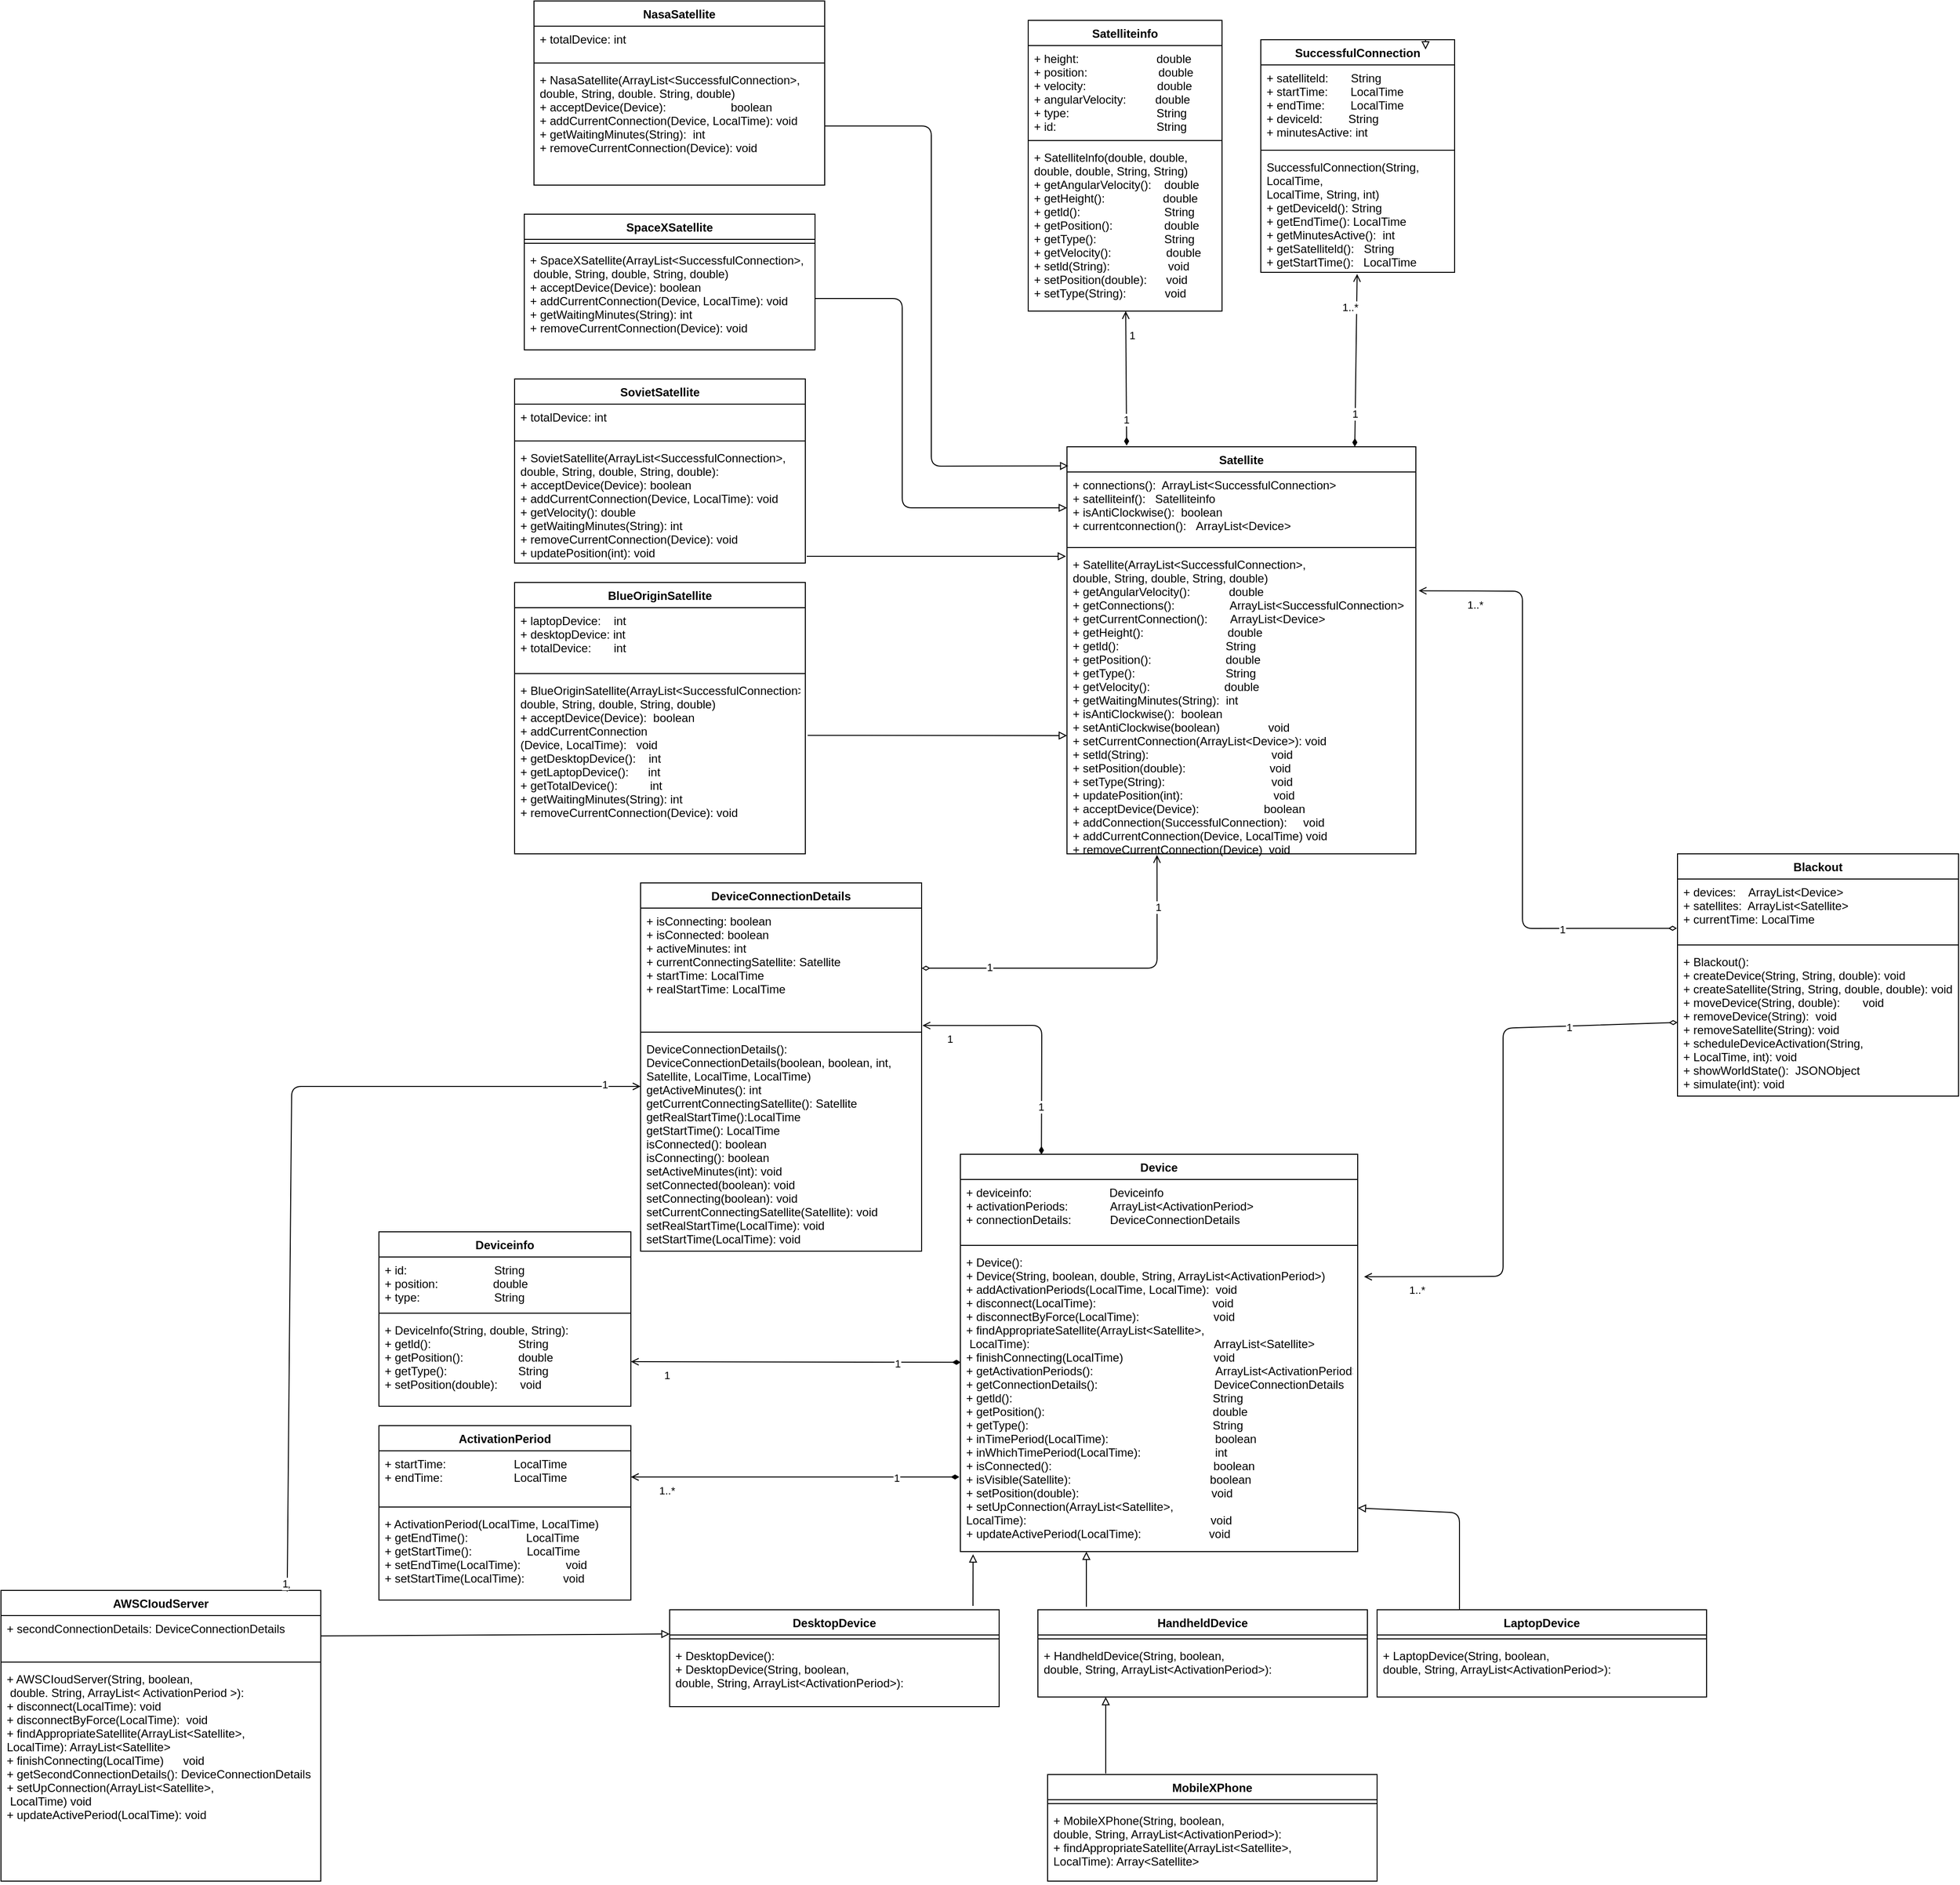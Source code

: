 <mxfile version="14.8.0" type="device"><diagram id="C5RBs43oDa-KdzZeNtuy" name="Page-1"><mxGraphModel dx="6287" dy="5500" grid="1" gridSize="10" guides="1" tooltips="1" connect="1" arrows="1" fold="1" page="1" pageScale="1" pageWidth="2400" pageHeight="2400" math="0" shadow="0"><root><mxCell id="WIyWlLk6GJQsqaUBKTNV-0"/><mxCell id="WIyWlLk6GJQsqaUBKTNV-1" parent="WIyWlLk6GJQsqaUBKTNV-0"/><mxCell id="W9dSYvWLamSbHaPKYumN-0" value="DeviceConnectionDetails" style="swimlane;fontStyle=1;align=center;verticalAlign=top;childLayout=stackLayout;horizontal=1;startSize=26;horizontalStack=0;resizeParent=1;resizeParentMax=0;resizeLast=0;collapsible=1;marginBottom=0;" parent="WIyWlLk6GJQsqaUBKTNV-1" vertex="1"><mxGeometry x="880" y="-1220" width="290" height="380" as="geometry"/></mxCell><mxCell id="W9dSYvWLamSbHaPKYumN-1" value="+ isConnecting: boolean&#10;+ isConnected: boolean&#10;+ activeMinutes: int&#10;+ currentConnectingSatellite: Satellite&#10;+ startTime: LocalTime&#10;+ realStartTime: LocalTime&#10;&#10;" style="text;strokeColor=none;fillColor=none;align=left;verticalAlign=top;spacingLeft=4;spacingRight=4;overflow=hidden;rotatable=0;points=[[0,0.5],[1,0.5]];portConstraint=eastwest;" parent="W9dSYvWLamSbHaPKYumN-0" vertex="1"><mxGeometry y="26" width="290" height="124" as="geometry"/></mxCell><mxCell id="W9dSYvWLamSbHaPKYumN-2" value="" style="line;strokeWidth=1;fillColor=none;align=left;verticalAlign=middle;spacingTop=-1;spacingLeft=3;spacingRight=3;rotatable=0;labelPosition=right;points=[];portConstraint=eastwest;" parent="W9dSYvWLamSbHaPKYumN-0" vertex="1"><mxGeometry y="150" width="290" height="8" as="geometry"/></mxCell><mxCell id="W9dSYvWLamSbHaPKYumN-3" value="DeviceConnectionDetails():&#10;DeviceConnectionDetails(boolean, boolean, int,&#10;Satellite, LocalTime, LocalTime)&#10;getActiveMinutes(): int&#10;getCurrentConnectingSatellite(): Satellite&#10;getRealStartTime():LocalTime&#10;getStartTime(): LocalTime&#10;isConnected(): boolean&#10;isConnecting(): boolean&#10;setActiveMinutes(int): void&#10;setConnected(boolean): void&#10;setConnecting(boolean): void&#10;setCurrentConnectingSatellite(Satellite): void&#10;setRealStartTime(LocalTime): void&#10;setStartTime(LocalTime): void" style="text;strokeColor=none;fillColor=none;align=left;verticalAlign=top;spacingLeft=4;spacingRight=4;overflow=hidden;rotatable=0;points=[[0,0.5],[1,0.5]];portConstraint=eastwest;" parent="W9dSYvWLamSbHaPKYumN-0" vertex="1"><mxGeometry y="158" width="290" height="222" as="geometry"/></mxCell><mxCell id="DxSyTsHqUJ0fSWwrvKik-9" value="ActivationPeriod" style="swimlane;fontStyle=1;align=center;verticalAlign=top;childLayout=stackLayout;horizontal=1;startSize=26;horizontalStack=0;resizeParent=1;resizeParentMax=0;resizeLast=0;collapsible=1;marginBottom=0;" vertex="1" parent="WIyWlLk6GJQsqaUBKTNV-1"><mxGeometry x="610" y="-660" width="260" height="180" as="geometry"/></mxCell><mxCell id="DxSyTsHqUJ0fSWwrvKik-10" value="+ startTime:                     LocalTime&#10;+ endTime:                      LocalTime" style="text;strokeColor=none;fillColor=none;align=left;verticalAlign=top;spacingLeft=4;spacingRight=4;overflow=hidden;rotatable=0;points=[[0,0.5],[1,0.5]];portConstraint=eastwest;" vertex="1" parent="DxSyTsHqUJ0fSWwrvKik-9"><mxGeometry y="26" width="260" height="54" as="geometry"/></mxCell><mxCell id="DxSyTsHqUJ0fSWwrvKik-11" value="" style="line;strokeWidth=1;fillColor=none;align=left;verticalAlign=middle;spacingTop=-1;spacingLeft=3;spacingRight=3;rotatable=0;labelPosition=right;points=[];portConstraint=eastwest;" vertex="1" parent="DxSyTsHqUJ0fSWwrvKik-9"><mxGeometry y="80" width="260" height="8" as="geometry"/></mxCell><mxCell id="DxSyTsHqUJ0fSWwrvKik-12" value="+ ActivationPeriod(LocalTime, LocalTime)  &#10;+ getEndTime():                  LocalTime&#10;+ getStartTime():                 LocalTime&#10;+ setEndTime(LocalTime):              void&#10;+ setStartTime(LocalTime):            void&#10;" style="text;strokeColor=none;fillColor=none;align=left;verticalAlign=top;spacingLeft=4;spacingRight=4;overflow=hidden;rotatable=0;points=[[0,0.5],[1,0.5]];portConstraint=eastwest;" vertex="1" parent="DxSyTsHqUJ0fSWwrvKik-9"><mxGeometry y="88" width="260" height="92" as="geometry"/></mxCell><mxCell id="DxSyTsHqUJ0fSWwrvKik-14" value="Deviceinfo" style="swimlane;fontStyle=1;align=center;verticalAlign=top;childLayout=stackLayout;horizontal=1;startSize=26;horizontalStack=0;resizeParent=1;resizeParentMax=0;resizeLast=0;collapsible=1;marginBottom=0;" vertex="1" parent="WIyWlLk6GJQsqaUBKTNV-1"><mxGeometry x="610" y="-860" width="260" height="180" as="geometry"/></mxCell><mxCell id="DxSyTsHqUJ0fSWwrvKik-15" value="+ id:                           String&#10;+ position:                 double&#10;+ type:                       String" style="text;strokeColor=none;fillColor=none;align=left;verticalAlign=top;spacingLeft=4;spacingRight=4;overflow=hidden;rotatable=0;points=[[0,0.5],[1,0.5]];portConstraint=eastwest;" vertex="1" parent="DxSyTsHqUJ0fSWwrvKik-14"><mxGeometry y="26" width="260" height="54" as="geometry"/></mxCell><mxCell id="DxSyTsHqUJ0fSWwrvKik-16" value="" style="line;strokeWidth=1;fillColor=none;align=left;verticalAlign=middle;spacingTop=-1;spacingLeft=3;spacingRight=3;rotatable=0;labelPosition=right;points=[];portConstraint=eastwest;" vertex="1" parent="DxSyTsHqUJ0fSWwrvKik-14"><mxGeometry y="80" width="260" height="8" as="geometry"/></mxCell><mxCell id="DxSyTsHqUJ0fSWwrvKik-17" value="+ Devicelnfo(String, double, String): &#10;+ getld():                           String&#10;+ getPosition():                 double&#10;+ getType():                      String&#10;+ setPosition(double):       void&#10;" style="text;strokeColor=none;fillColor=none;align=left;verticalAlign=top;spacingLeft=4;spacingRight=4;overflow=hidden;rotatable=0;points=[[0,0.5],[1,0.5]];portConstraint=eastwest;" vertex="1" parent="DxSyTsHqUJ0fSWwrvKik-14"><mxGeometry y="88" width="260" height="92" as="geometry"/></mxCell><mxCell id="DxSyTsHqUJ0fSWwrvKik-18" value="Device" style="swimlane;fontStyle=1;align=center;verticalAlign=top;childLayout=stackLayout;horizontal=1;startSize=26;horizontalStack=0;resizeParent=1;resizeParentMax=0;resizeLast=0;collapsible=1;marginBottom=0;" vertex="1" parent="WIyWlLk6GJQsqaUBKTNV-1"><mxGeometry x="1210" y="-940" width="410" height="410" as="geometry"/></mxCell><mxCell id="DxSyTsHqUJ0fSWwrvKik-19" value="+ deviceinfo:                        Deviceinfo&#10;+ activationPeriods:             ArrayList&lt;ActivationPeriod&gt;&#10;+ connectionDetails:            DeviceConnectionDetails" style="text;strokeColor=none;fillColor=none;align=left;verticalAlign=top;spacingLeft=4;spacingRight=4;overflow=hidden;rotatable=0;points=[[0,0.5],[1,0.5]];portConstraint=eastwest;" vertex="1" parent="DxSyTsHqUJ0fSWwrvKik-18"><mxGeometry y="26" width="410" height="64" as="geometry"/></mxCell><mxCell id="DxSyTsHqUJ0fSWwrvKik-20" value="" style="line;strokeWidth=1;fillColor=none;align=left;verticalAlign=middle;spacingTop=-1;spacingLeft=3;spacingRight=3;rotatable=0;labelPosition=right;points=[];portConstraint=eastwest;" vertex="1" parent="DxSyTsHqUJ0fSWwrvKik-18"><mxGeometry y="90" width="410" height="8" as="geometry"/></mxCell><mxCell id="DxSyTsHqUJ0fSWwrvKik-21" value="+ Device(): &#10;+ Device(String, boolean, double, String, ArrayList&lt;ActivationPeriod&gt;)            &#10;+ addActivationPeriods(LocalTime, LocalTime):  void&#10;+ disconnect(LocalTime):                                    void&#10;+ disconnectByForce(LocalTime):                       void&#10;+ findAppropriateSatellite(ArrayList&lt;Satellite&gt;,&#10; LocalTime):                                                         ArrayList&lt;Satellite&gt;&#10;+ finishConnecting(LocalTime)                            void&#10;+ getActivationPeriods():                                      ArrayList&lt;ActivationPeriod&gt;&#10;+ getConnectionDetails():                                    DeviceConnectionDetails&#10;+ getld():                                                              String&#10;+ getPosition():                                                    double&#10;+ getType():                                                         String&#10;+ inTimePeriod(LocalTime):                                 boolean                          &#10;+ inWhichTimePeriod(LocalTime):                       int&#10;+ isConnected():                                                  boolean                          &#10;+ isVisible(Satellite):                                            boolean                          &#10;+ setPosition(double):                                          void&#10;+ setUpConnection(ArrayList&lt;Satellite&gt;, &#10;LocalTime):                                                         void&#10;+ updateActivePeriod(LocalTime):                     void&#10;&#10;" style="text;strokeColor=none;fillColor=none;align=left;verticalAlign=top;spacingLeft=4;spacingRight=4;overflow=hidden;rotatable=0;points=[[0,0.5],[1,0.5]];portConstraint=eastwest;" vertex="1" parent="DxSyTsHqUJ0fSWwrvKik-18"><mxGeometry y="98" width="410" height="312" as="geometry"/></mxCell><mxCell id="DxSyTsHqUJ0fSWwrvKik-22" value="Satelliteinfo" style="swimlane;fontStyle=1;align=center;verticalAlign=top;childLayout=stackLayout;horizontal=1;startSize=26;horizontalStack=0;resizeParent=1;resizeParentMax=0;resizeLast=0;collapsible=1;marginBottom=0;" vertex="1" parent="WIyWlLk6GJQsqaUBKTNV-1"><mxGeometry x="1280" y="-2110" width="200" height="300" as="geometry"/></mxCell><mxCell id="DxSyTsHqUJ0fSWwrvKik-23" value="+ height:                        double&#10;+ position:                      double&#10;+ velocity:                      double&#10;+ angularVelocity:         double&#10;+ type:                           String&#10;+ id:                               String" style="text;strokeColor=none;fillColor=none;align=left;verticalAlign=top;spacingLeft=4;spacingRight=4;overflow=hidden;rotatable=0;points=[[0,0.5],[1,0.5]];portConstraint=eastwest;" vertex="1" parent="DxSyTsHqUJ0fSWwrvKik-22"><mxGeometry y="26" width="200" height="94" as="geometry"/></mxCell><mxCell id="DxSyTsHqUJ0fSWwrvKik-24" value="" style="line;strokeWidth=1;fillColor=none;align=left;verticalAlign=middle;spacingTop=-1;spacingLeft=3;spacingRight=3;rotatable=0;labelPosition=right;points=[];portConstraint=eastwest;" vertex="1" parent="DxSyTsHqUJ0fSWwrvKik-22"><mxGeometry y="120" width="200" height="8" as="geometry"/></mxCell><mxCell id="DxSyTsHqUJ0fSWwrvKik-25" value="+ Satellitelnfo(double, double, &#10;double, double, String, String)  &#10;+ getAngularVelocity():    double&#10;+ getHeight():                  double&#10;+ getld():                          String&#10;+ getPosition():                double&#10;+ getType():                     String&#10;+ getVelocity():                 double&#10;+ setld(String):                  void&#10;+ setPosition(double):      void&#10;+ setType(String):            void&#10;" style="text;strokeColor=none;fillColor=none;align=left;verticalAlign=top;spacingLeft=4;spacingRight=4;overflow=hidden;rotatable=0;points=[[0,0.5],[1,0.5]];portConstraint=eastwest;" vertex="1" parent="DxSyTsHqUJ0fSWwrvKik-22"><mxGeometry y="128" width="200" height="172" as="geometry"/></mxCell><mxCell id="DxSyTsHqUJ0fSWwrvKik-26" value="SuccessfulConnection" style="swimlane;fontStyle=1;align=center;verticalAlign=top;childLayout=stackLayout;horizontal=1;startSize=26;horizontalStack=0;resizeParent=1;resizeParentMax=0;resizeLast=0;collapsible=1;marginBottom=0;" vertex="1" parent="WIyWlLk6GJQsqaUBKTNV-1"><mxGeometry x="1520" y="-2090" width="200" height="240" as="geometry"/></mxCell><mxCell id="DxSyTsHqUJ0fSWwrvKik-27" value="+ satelliteld:       String                                        &#10;+ startTime:       LocalTime                                     &#10;+ endTime:        LocalTime                                     &#10;+ deviceld:        String&#10;+ minutesActive: int     " style="text;strokeColor=none;fillColor=none;align=left;verticalAlign=top;spacingLeft=4;spacingRight=4;overflow=hidden;rotatable=0;points=[[0,0.5],[1,0.5]];portConstraint=eastwest;" vertex="1" parent="DxSyTsHqUJ0fSWwrvKik-26"><mxGeometry y="26" width="200" height="84" as="geometry"/></mxCell><mxCell id="DxSyTsHqUJ0fSWwrvKik-28" value="" style="line;strokeWidth=1;fillColor=none;align=left;verticalAlign=middle;spacingTop=-1;spacingLeft=3;spacingRight=3;rotatable=0;labelPosition=right;points=[];portConstraint=eastwest;" vertex="1" parent="DxSyTsHqUJ0fSWwrvKik-26"><mxGeometry y="110" width="200" height="8" as="geometry"/></mxCell><mxCell id="DxSyTsHqUJ0fSWwrvKik-29" value="SuccessfulConnection(String, &#10;LocalTime, &#10;LocalTime, String, int)  &#10;+ getDeviceld(): String&#10;+ getEndTime(): LocalTime&#10;+ getMinutesActive():  int&#10;+ getSatelliteld():   String                                        &#10;+ getStartTime():   LocalTime" style="text;strokeColor=none;fillColor=none;align=left;verticalAlign=top;spacingLeft=4;spacingRight=4;overflow=hidden;rotatable=0;points=[[0,0.5],[1,0.5]];portConstraint=eastwest;" vertex="1" parent="DxSyTsHqUJ0fSWwrvKik-26"><mxGeometry y="118" width="200" height="122" as="geometry"/></mxCell><mxCell id="DxSyTsHqUJ0fSWwrvKik-30" value="Satellite" style="swimlane;fontStyle=1;align=center;verticalAlign=top;childLayout=stackLayout;horizontal=1;startSize=26;horizontalStack=0;resizeParent=1;resizeParentMax=0;resizeLast=0;collapsible=1;marginBottom=0;" vertex="1" parent="WIyWlLk6GJQsqaUBKTNV-1"><mxGeometry x="1320" y="-1670" width="360" height="420" as="geometry"/></mxCell><mxCell id="DxSyTsHqUJ0fSWwrvKik-31" value="+ connections():  ArrayList&lt;SuccessfulConnection&gt;&#10;+ satelliteinf():   Satelliteinfo&#10;+ isAntiClockwise():  boolean                                    &#10;+ currentconnection():   ArrayList&lt;Device&gt;" style="text;strokeColor=none;fillColor=none;align=left;verticalAlign=top;spacingLeft=4;spacingRight=4;overflow=hidden;rotatable=0;points=[[0,0.5],[1,0.5]];portConstraint=eastwest;" vertex="1" parent="DxSyTsHqUJ0fSWwrvKik-30"><mxGeometry y="26" width="360" height="74" as="geometry"/></mxCell><mxCell id="DxSyTsHqUJ0fSWwrvKik-32" value="" style="line;strokeWidth=1;fillColor=none;align=left;verticalAlign=middle;spacingTop=-1;spacingLeft=3;spacingRight=3;rotatable=0;labelPosition=right;points=[];portConstraint=eastwest;" vertex="1" parent="DxSyTsHqUJ0fSWwrvKik-30"><mxGeometry y="100" width="360" height="8" as="geometry"/></mxCell><mxCell id="DxSyTsHqUJ0fSWwrvKik-33" value="+ Satellite(ArrayList&lt;SuccessfulConnection&gt;, &#10;double, String, double, String, double)                                      &#10;+ getAngularVelocity():            double                                     &#10;+ getConnections():                 ArrayList&lt;SuccessfulConnection&gt;&#10;+ getCurrentConnection():       ArrayList&lt;Device&gt;&#10;+ getHeight():                          double                                     &#10;+ getld():                                 String                                     &#10;+ getPosition():                       double                                     &#10;+ getType():                            String                                     &#10;+ getVelocity():                       double                                     &#10;+ getWaitingMinutes(String):  int&#10;+ isAntiClockwise():  boolean                                                                         &#10;+ setAntiClockwise(boolean)               void                                       &#10;+ setCurrentConnection(ArrayList&lt;Device&gt;): void                                       &#10;+ setld(String):                                      void                                       &#10;+ setPosition(double):                          void                                       &#10;+ setType(String):                                 void                                       &#10;+ updatePosition(int):                            void&#10;+ acceptDevice(Device):                    boolean                                    &#10;+ addConnection(SuccessfulConnection):     void                                       &#10;+ addCurrentConnection(Device, LocalTime) void  &#10;+ removeCurrentConnection(Device)  void" style="text;strokeColor=none;fillColor=none;align=left;verticalAlign=top;spacingLeft=4;spacingRight=4;overflow=hidden;rotatable=0;points=[[0,0.5],[1,0.5]];portConstraint=eastwest;" vertex="1" parent="DxSyTsHqUJ0fSWwrvKik-30"><mxGeometry y="108" width="360" height="312" as="geometry"/></mxCell><mxCell id="DxSyTsHqUJ0fSWwrvKik-34" value="BlueOriginSatellite" style="swimlane;fontStyle=1;align=center;verticalAlign=top;childLayout=stackLayout;horizontal=1;startSize=26;horizontalStack=0;resizeParent=1;resizeParentMax=0;resizeLast=0;collapsible=1;marginBottom=0;" vertex="1" parent="WIyWlLk6GJQsqaUBKTNV-1"><mxGeometry x="750" y="-1530" width="300" height="280" as="geometry"/></mxCell><mxCell id="DxSyTsHqUJ0fSWwrvKik-35" value="+ laptopDevice:    int                                                  &#10;+ desktopDevice: int                                                  &#10;+ totalDevice:       int       " style="text;strokeColor=none;fillColor=none;align=left;verticalAlign=top;spacingLeft=4;spacingRight=4;overflow=hidden;rotatable=0;points=[[0,0.5],[1,0.5]];portConstraint=eastwest;" vertex="1" parent="DxSyTsHqUJ0fSWwrvKik-34"><mxGeometry y="26" width="300" height="64" as="geometry"/></mxCell><mxCell id="DxSyTsHqUJ0fSWwrvKik-36" value="" style="line;strokeWidth=1;fillColor=none;align=left;verticalAlign=middle;spacingTop=-1;spacingLeft=3;spacingRight=3;rotatable=0;labelPosition=right;points=[];portConstraint=eastwest;" vertex="1" parent="DxSyTsHqUJ0fSWwrvKik-34"><mxGeometry y="90" width="300" height="8" as="geometry"/></mxCell><mxCell id="DxSyTsHqUJ0fSWwrvKik-37" value="+ BlueOriginSatellite(ArrayList&lt;SuccessfulConnection&gt;, &#10;double, String, double, String, double)  &#10;+ acceptDevice(Device):  boolean&#10;+ addCurrentConnection&#10;(Device, LocalTime):   void&#10;+ getDesktopDevice():    int                                                  &#10;+ getLaptopDevice():      int                                                  &#10;+ getTotalDevice():          int                                                  &#10;+ getWaitingMinutes(String): int                                                  &#10;+ removeCurrentConnection(Device): void" style="text;strokeColor=none;fillColor=none;align=left;verticalAlign=top;spacingLeft=4;spacingRight=4;overflow=hidden;rotatable=0;points=[[0,0.5],[1,0.5]];portConstraint=eastwest;" vertex="1" parent="DxSyTsHqUJ0fSWwrvKik-34"><mxGeometry y="98" width="300" height="182" as="geometry"/></mxCell><mxCell id="DxSyTsHqUJ0fSWwrvKik-38" value="SovietSatellite" style="swimlane;fontStyle=1;align=center;verticalAlign=top;childLayout=stackLayout;horizontal=1;startSize=26;horizontalStack=0;resizeParent=1;resizeParentMax=0;resizeLast=0;collapsible=1;marginBottom=0;" vertex="1" parent="WIyWlLk6GJQsqaUBKTNV-1"><mxGeometry x="750" y="-1740" width="300" height="190" as="geometry"/></mxCell><mxCell id="DxSyTsHqUJ0fSWwrvKik-39" value="+ totalDevice: int" style="text;strokeColor=none;fillColor=none;align=left;verticalAlign=top;spacingLeft=4;spacingRight=4;overflow=hidden;rotatable=0;points=[[0,0.5],[1,0.5]];portConstraint=eastwest;" vertex="1" parent="DxSyTsHqUJ0fSWwrvKik-38"><mxGeometry y="26" width="300" height="34" as="geometry"/></mxCell><mxCell id="DxSyTsHqUJ0fSWwrvKik-40" value="" style="line;strokeWidth=1;fillColor=none;align=left;verticalAlign=middle;spacingTop=-1;spacingLeft=3;spacingRight=3;rotatable=0;labelPosition=right;points=[];portConstraint=eastwest;" vertex="1" parent="DxSyTsHqUJ0fSWwrvKik-38"><mxGeometry y="60" width="300" height="8" as="geometry"/></mxCell><mxCell id="DxSyTsHqUJ0fSWwrvKik-41" value="+ SovietSatellite(ArrayList&lt;SuccessfulConnection&gt;, &#10;double, String, double, String, double):&#10;+ acceptDevice(Device): boolean&#10;+ addCurrentConnection(Device, LocalTime): void&#10;+ getVelocity(): double&#10;+ getWaitingMinutes(String): int&#10;+ removeCurrentConnection(Device): void&#10;+ updatePosition(int): void" style="text;strokeColor=none;fillColor=none;align=left;verticalAlign=top;spacingLeft=4;spacingRight=4;overflow=hidden;rotatable=0;points=[[0,0.5],[1,0.5]];portConstraint=eastwest;" vertex="1" parent="DxSyTsHqUJ0fSWwrvKik-38"><mxGeometry y="68" width="300" height="122" as="geometry"/></mxCell><mxCell id="DxSyTsHqUJ0fSWwrvKik-42" value="" style="endArrow=open;html=1;endFill=0;startArrow=diamondThin;startFill=1;exitX=0.171;exitY=-0.003;exitDx=0;exitDy=0;exitPerimeter=0;" edge="1" parent="WIyWlLk6GJQsqaUBKTNV-1" source="DxSyTsHqUJ0fSWwrvKik-30" target="DxSyTsHqUJ0fSWwrvKik-25"><mxGeometry width="50" height="50" relative="1" as="geometry"><mxPoint x="1280" y="-1570" as="sourcePoint"/><mxPoint x="1210" y="-1650" as="targetPoint"/></mxGeometry></mxCell><mxCell id="DxSyTsHqUJ0fSWwrvKik-43" value="1" style="edgeLabel;html=1;align=center;verticalAlign=middle;resizable=0;points=[];" vertex="1" connectable="0" parent="DxSyTsHqUJ0fSWwrvKik-42"><mxGeometry x="0.786" y="-1" relative="1" as="geometry"><mxPoint x="5" y="10" as="offset"/></mxGeometry></mxCell><mxCell id="DxSyTsHqUJ0fSWwrvKik-44" value="1" style="edgeLabel;html=1;align=center;verticalAlign=middle;resizable=0;points=[];" vertex="1" connectable="0" parent="DxSyTsHqUJ0fSWwrvKik-42"><mxGeometry x="-0.614" y="1" relative="1" as="geometry"><mxPoint as="offset"/></mxGeometry></mxCell><mxCell id="DxSyTsHqUJ0fSWwrvKik-48" value="" style="endArrow=open;html=1;endFill=0;startArrow=diamondThin;startFill=1;entryX=0.497;entryY=1.014;entryDx=0;entryDy=0;entryPerimeter=0;exitX=0.825;exitY=0;exitDx=0;exitDy=0;exitPerimeter=0;" edge="1" parent="WIyWlLk6GJQsqaUBKTNV-1" source="DxSyTsHqUJ0fSWwrvKik-30" target="DxSyTsHqUJ0fSWwrvKik-29"><mxGeometry width="50" height="50" relative="1" as="geometry"><mxPoint x="1530" y="-1550" as="sourcePoint"/><mxPoint x="1450.0" y="-1650.004" as="targetPoint"/></mxGeometry></mxCell><mxCell id="DxSyTsHqUJ0fSWwrvKik-49" value="1..*" style="edgeLabel;html=1;align=center;verticalAlign=middle;resizable=0;points=[];" vertex="1" connectable="0" parent="DxSyTsHqUJ0fSWwrvKik-48"><mxGeometry x="0.786" y="-1" relative="1" as="geometry"><mxPoint x="-8" y="15" as="offset"/></mxGeometry></mxCell><mxCell id="DxSyTsHqUJ0fSWwrvKik-50" value="1" style="edgeLabel;html=1;align=center;verticalAlign=middle;resizable=0;points=[];" vertex="1" connectable="0" parent="DxSyTsHqUJ0fSWwrvKik-48"><mxGeometry x="-0.614" y="1" relative="1" as="geometry"><mxPoint as="offset"/></mxGeometry></mxCell><mxCell id="DxSyTsHqUJ0fSWwrvKik-51" value="" style="endArrow=block;html=1;endFill=0;startArrow=none;startFill=0;exitX=1.008;exitY=0.328;exitDx=0;exitDy=0;exitPerimeter=0;" edge="1" parent="WIyWlLk6GJQsqaUBKTNV-1" source="DxSyTsHqUJ0fSWwrvKik-37"><mxGeometry width="50" height="50" relative="1" as="geometry"><mxPoint x="1673.4" y="-1019.998" as="sourcePoint"/><mxPoint x="1320" y="-1372" as="targetPoint"/></mxGeometry></mxCell><mxCell id="DxSyTsHqUJ0fSWwrvKik-54" value="" style="endArrow=block;html=1;endFill=0;startArrow=none;startFill=0;exitX=1.005;exitY=0.943;exitDx=0;exitDy=0;exitPerimeter=0;" edge="1" parent="WIyWlLk6GJQsqaUBKTNV-1" source="DxSyTsHqUJ0fSWwrvKik-41"><mxGeometry width="50" height="50" relative="1" as="geometry"><mxPoint x="1300" y="-1350.004" as="sourcePoint"/><mxPoint x="1319" y="-1557" as="targetPoint"/></mxGeometry></mxCell><mxCell id="DxSyTsHqUJ0fSWwrvKik-55" value="SpaceXSatellite" style="swimlane;fontStyle=1;align=center;verticalAlign=top;childLayout=stackLayout;horizontal=1;startSize=26;horizontalStack=0;resizeParent=1;resizeParentMax=0;resizeLast=0;collapsible=1;marginBottom=0;" vertex="1" parent="WIyWlLk6GJQsqaUBKTNV-1"><mxGeometry x="760" y="-1910" width="300" height="140" as="geometry"/></mxCell><mxCell id="DxSyTsHqUJ0fSWwrvKik-57" value="" style="line;strokeWidth=1;fillColor=none;align=left;verticalAlign=middle;spacingTop=-1;spacingLeft=3;spacingRight=3;rotatable=0;labelPosition=right;points=[];portConstraint=eastwest;" vertex="1" parent="DxSyTsHqUJ0fSWwrvKik-55"><mxGeometry y="26" width="300" height="8" as="geometry"/></mxCell><mxCell id="DxSyTsHqUJ0fSWwrvKik-58" value="+ SpaceXSatellite(ArrayList&lt;SuccessfulConnection&gt;,&#10; double, String, double, String, double)&#10;+ acceptDevice(Device): boolean&#10;+ addCurrentConnection(Device, LocalTime): void&#10;+ getWaitingMinutes(String): int&#10;+ removeCurrentConnection(Device): void&#10;" style="text;strokeColor=none;fillColor=none;align=left;verticalAlign=top;spacingLeft=4;spacingRight=4;overflow=hidden;rotatable=0;points=[[0,0.5],[1,0.5]];portConstraint=eastwest;" vertex="1" parent="DxSyTsHqUJ0fSWwrvKik-55"><mxGeometry y="34" width="300" height="106" as="geometry"/></mxCell><mxCell id="DxSyTsHqUJ0fSWwrvKik-62" value="NasaSatellite" style="swimlane;fontStyle=1;align=center;verticalAlign=top;childLayout=stackLayout;horizontal=1;startSize=26;horizontalStack=0;resizeParent=1;resizeParentMax=0;resizeLast=0;collapsible=1;marginBottom=0;" vertex="1" parent="WIyWlLk6GJQsqaUBKTNV-1"><mxGeometry x="770" y="-2130" width="300" height="190" as="geometry"/></mxCell><mxCell id="DxSyTsHqUJ0fSWwrvKik-63" value="+ totalDevice: int" style="text;strokeColor=none;fillColor=none;align=left;verticalAlign=top;spacingLeft=4;spacingRight=4;overflow=hidden;rotatable=0;points=[[0,0.5],[1,0.5]];portConstraint=eastwest;" vertex="1" parent="DxSyTsHqUJ0fSWwrvKik-62"><mxGeometry y="26" width="300" height="34" as="geometry"/></mxCell><mxCell id="DxSyTsHqUJ0fSWwrvKik-64" value="" style="line;strokeWidth=1;fillColor=none;align=left;verticalAlign=middle;spacingTop=-1;spacingLeft=3;spacingRight=3;rotatable=0;labelPosition=right;points=[];portConstraint=eastwest;" vertex="1" parent="DxSyTsHqUJ0fSWwrvKik-62"><mxGeometry y="60" width="300" height="8" as="geometry"/></mxCell><mxCell id="DxSyTsHqUJ0fSWwrvKik-65" value="+ NasaSatellite(ArrayList&lt;SuccessfulConnection&gt;, &#10;double, String, double. String, double)&#10;+ acceptDevice(Device):                    boolean&#10;+ addCurrentConnection(Device, LocalTime): void&#10;+ getWaitingMinutes(String):  int&#10;+ removeCurrentConnection(Device): void&#10;" style="text;strokeColor=none;fillColor=none;align=left;verticalAlign=top;spacingLeft=4;spacingRight=4;overflow=hidden;rotatable=0;points=[[0,0.5],[1,0.5]];portConstraint=eastwest;" vertex="1" parent="DxSyTsHqUJ0fSWwrvKik-62"><mxGeometry y="68" width="300" height="122" as="geometry"/></mxCell><mxCell id="DxSyTsHqUJ0fSWwrvKik-66" value="" style="endArrow=block;html=1;endFill=0;startArrow=none;startFill=0;entryX=0;entryY=0.5;entryDx=0;entryDy=0;exitX=1;exitY=0.5;exitDx=0;exitDy=0;" edge="1" parent="WIyWlLk6GJQsqaUBKTNV-1" source="DxSyTsHqUJ0fSWwrvKik-58" target="DxSyTsHqUJ0fSWwrvKik-31"><mxGeometry width="50" height="50" relative="1" as="geometry"><mxPoint x="1372" y="-952.274" as="sourcePoint"/><mxPoint x="1469.24" y="-1010.0" as="targetPoint"/><Array as="points"><mxPoint x="1150" y="-1823"/><mxPoint x="1150" y="-1607"/></Array></mxGeometry></mxCell><mxCell id="DxSyTsHqUJ0fSWwrvKik-67" value="" style="endArrow=block;html=1;endFill=0;startArrow=none;startFill=0;exitX=1;exitY=0.5;exitDx=0;exitDy=0;entryX=0.004;entryY=0.047;entryDx=0;entryDy=0;entryPerimeter=0;" edge="1" parent="WIyWlLk6GJQsqaUBKTNV-1" source="DxSyTsHqUJ0fSWwrvKik-65" target="DxSyTsHqUJ0fSWwrvKik-30"><mxGeometry width="50" height="50" relative="1" as="geometry"><mxPoint x="1390.0" y="-753.89" as="sourcePoint"/><mxPoint x="1460" y="-1610" as="targetPoint"/><Array as="points"><mxPoint x="1180" y="-2001"/><mxPoint x="1180" y="-1650"/></Array></mxGeometry></mxCell><mxCell id="DxSyTsHqUJ0fSWwrvKik-68" value="Blackout" style="swimlane;fontStyle=1;align=center;verticalAlign=top;childLayout=stackLayout;horizontal=1;startSize=26;horizontalStack=0;resizeParent=1;resizeParentMax=0;resizeLast=0;collapsible=1;marginBottom=0;" vertex="1" parent="WIyWlLk6GJQsqaUBKTNV-1"><mxGeometry x="1950" y="-1250" width="290" height="250" as="geometry"/></mxCell><mxCell id="DxSyTsHqUJ0fSWwrvKik-69" value="+ devices:    ArrayList&lt;Device&gt;&#10;+ satellites:  ArrayList&lt;Satellite&gt;&#10;+ currentTime: LocalTime" style="text;strokeColor=none;fillColor=none;align=left;verticalAlign=top;spacingLeft=4;spacingRight=4;overflow=hidden;rotatable=0;points=[[0,0.5],[1,0.5]];portConstraint=eastwest;" vertex="1" parent="DxSyTsHqUJ0fSWwrvKik-68"><mxGeometry y="26" width="290" height="64" as="geometry"/></mxCell><mxCell id="DxSyTsHqUJ0fSWwrvKik-70" value="" style="line;strokeWidth=1;fillColor=none;align=left;verticalAlign=middle;spacingTop=-1;spacingLeft=3;spacingRight=3;rotatable=0;labelPosition=right;points=[];portConstraint=eastwest;" vertex="1" parent="DxSyTsHqUJ0fSWwrvKik-68"><mxGeometry y="90" width="290" height="8" as="geometry"/></mxCell><mxCell id="DxSyTsHqUJ0fSWwrvKik-71" value="+ Blackout():&#10;+ createDevice(String, String, double): void&#10;+ createSatellite(String, String, double, double): void&#10;+ moveDevice(String, double):       void&#10;+ removeDevice(String):  void&#10;+ removeSatellite(String): void&#10;+ scheduleDeviceActivation(String, &#10;+ LocalTime, int): void  &#10;+ showWorldState():  JSONObject&#10;+ simulate(int): void&#10;" style="text;strokeColor=none;fillColor=none;align=left;verticalAlign=top;spacingLeft=4;spacingRight=4;overflow=hidden;rotatable=0;points=[[0,0.5],[1,0.5]];portConstraint=eastwest;" vertex="1" parent="DxSyTsHqUJ0fSWwrvKik-68"><mxGeometry y="98" width="290" height="152" as="geometry"/></mxCell><mxCell id="DxSyTsHqUJ0fSWwrvKik-72" style="edgeStyle=orthogonalEdgeStyle;rounded=0;orthogonalLoop=1;jettySize=auto;html=1;exitX=0.75;exitY=0;exitDx=0;exitDy=0;entryX=0.85;entryY=0.042;entryDx=0;entryDy=0;entryPerimeter=0;startArrow=none;startFill=0;endArrow=block;endFill=0;" edge="1" parent="WIyWlLk6GJQsqaUBKTNV-1" source="DxSyTsHqUJ0fSWwrvKik-26" target="DxSyTsHqUJ0fSWwrvKik-26"><mxGeometry relative="1" as="geometry"/></mxCell><mxCell id="DxSyTsHqUJ0fSWwrvKik-73" value="" style="endArrow=open;html=1;endFill=0;startArrow=diamondThin;startFill=0;entryX=1.008;entryY=0.13;entryDx=0;entryDy=0;entryPerimeter=0;exitX=-0.002;exitY=0.794;exitDx=0;exitDy=0;exitPerimeter=0;" edge="1" parent="WIyWlLk6GJQsqaUBKTNV-1" source="DxSyTsHqUJ0fSWwrvKik-69" target="DxSyTsHqUJ0fSWwrvKik-33"><mxGeometry width="50" height="50" relative="1" as="geometry"><mxPoint x="1800" y="-1530.07" as="sourcePoint"/><mxPoint x="1844.64" y="-1710.002" as="targetPoint"/><Array as="points"><mxPoint x="1790" y="-1173"/><mxPoint x="1790" y="-1521"/></Array></mxGeometry></mxCell><mxCell id="DxSyTsHqUJ0fSWwrvKik-74" value="1..*" style="edgeLabel;html=1;align=center;verticalAlign=middle;resizable=0;points=[];" vertex="1" connectable="0" parent="DxSyTsHqUJ0fSWwrvKik-73"><mxGeometry x="0.786" y="-1" relative="1" as="geometry"><mxPoint x="-8" y="15" as="offset"/></mxGeometry></mxCell><mxCell id="DxSyTsHqUJ0fSWwrvKik-75" value="1" style="edgeLabel;html=1;align=center;verticalAlign=middle;resizable=0;points=[];" vertex="1" connectable="0" parent="DxSyTsHqUJ0fSWwrvKik-73"><mxGeometry x="-0.614" y="1" relative="1" as="geometry"><mxPoint as="offset"/></mxGeometry></mxCell><mxCell id="DxSyTsHqUJ0fSWwrvKik-76" value="" style="endArrow=open;html=1;endFill=0;startArrow=diamondThin;startFill=0;entryX=1.016;entryY=0.091;entryDx=0;entryDy=0;entryPerimeter=0;exitX=0;exitY=0.5;exitDx=0;exitDy=0;" edge="1" parent="WIyWlLk6GJQsqaUBKTNV-1" source="DxSyTsHqUJ0fSWwrvKik-71" target="DxSyTsHqUJ0fSWwrvKik-21"><mxGeometry width="50" height="50" relative="1" as="geometry"><mxPoint x="2086.54" y="-961.744" as="sourcePoint"/><mxPoint x="1850" y="-1040" as="targetPoint"/><Array as="points"><mxPoint x="1770" y="-1070"/><mxPoint x="1770" y="-814"/></Array></mxGeometry></mxCell><mxCell id="DxSyTsHqUJ0fSWwrvKik-77" value="1..*" style="edgeLabel;html=1;align=center;verticalAlign=middle;resizable=0;points=[];" vertex="1" connectable="0" parent="DxSyTsHqUJ0fSWwrvKik-76"><mxGeometry x="0.786" y="-1" relative="1" as="geometry"><mxPoint x="-8" y="15" as="offset"/></mxGeometry></mxCell><mxCell id="DxSyTsHqUJ0fSWwrvKik-78" value="1" style="edgeLabel;html=1;align=center;verticalAlign=middle;resizable=0;points=[];" vertex="1" connectable="0" parent="DxSyTsHqUJ0fSWwrvKik-76"><mxGeometry x="-0.614" y="1" relative="1" as="geometry"><mxPoint as="offset"/></mxGeometry></mxCell><mxCell id="DxSyTsHqUJ0fSWwrvKik-79" value="" style="endArrow=open;html=1;endFill=0;startArrow=diamondThin;startFill=1;entryX=1;entryY=0.5;entryDx=0;entryDy=0;exitX=0.001;exitY=0.374;exitDx=0;exitDy=0;exitPerimeter=0;" edge="1" parent="WIyWlLk6GJQsqaUBKTNV-1" source="DxSyTsHqUJ0fSWwrvKik-21" target="DxSyTsHqUJ0fSWwrvKik-17"><mxGeometry width="50" height="50" relative="1" as="geometry"><mxPoint x="1627" y="-941" as="sourcePoint"/><mxPoint x="950" y="-930" as="targetPoint"/></mxGeometry></mxCell><mxCell id="DxSyTsHqUJ0fSWwrvKik-80" value="1" style="edgeLabel;html=1;align=center;verticalAlign=middle;resizable=0;points=[];" vertex="1" connectable="0" parent="DxSyTsHqUJ0fSWwrvKik-79"><mxGeometry x="0.786" y="-1" relative="1" as="geometry"><mxPoint y="15" as="offset"/></mxGeometry></mxCell><mxCell id="DxSyTsHqUJ0fSWwrvKik-81" value="1" style="edgeLabel;html=1;align=center;verticalAlign=middle;resizable=0;points=[];" vertex="1" connectable="0" parent="DxSyTsHqUJ0fSWwrvKik-79"><mxGeometry x="-0.614" y="1" relative="1" as="geometry"><mxPoint as="offset"/></mxGeometry></mxCell><mxCell id="DxSyTsHqUJ0fSWwrvKik-82" value="" style="endArrow=open;html=1;endFill=0;startArrow=diamondThin;startFill=1;entryX=1;entryY=0.5;entryDx=0;entryDy=0;" edge="1" parent="WIyWlLk6GJQsqaUBKTNV-1" target="DxSyTsHqUJ0fSWwrvKik-10"><mxGeometry width="50" height="50" relative="1" as="geometry"><mxPoint x="1209" y="-607" as="sourcePoint"/><mxPoint x="1360" y="-1016.976" as="targetPoint"/></mxGeometry></mxCell><mxCell id="DxSyTsHqUJ0fSWwrvKik-83" value="1..*" style="edgeLabel;html=1;align=center;verticalAlign=middle;resizable=0;points=[];" vertex="1" connectable="0" parent="DxSyTsHqUJ0fSWwrvKik-82"><mxGeometry x="0.786" y="-1" relative="1" as="geometry"><mxPoint y="15" as="offset"/></mxGeometry></mxCell><mxCell id="DxSyTsHqUJ0fSWwrvKik-84" value="1" style="edgeLabel;html=1;align=center;verticalAlign=middle;resizable=0;points=[];" vertex="1" connectable="0" parent="DxSyTsHqUJ0fSWwrvKik-82"><mxGeometry x="-0.614" y="1" relative="1" as="geometry"><mxPoint as="offset"/></mxGeometry></mxCell><mxCell id="DxSyTsHqUJ0fSWwrvKik-85" value="AWSCIoudServer" style="swimlane;fontStyle=1;align=center;verticalAlign=top;childLayout=stackLayout;horizontal=1;startSize=26;horizontalStack=0;resizeParent=1;resizeParentMax=0;resizeLast=0;collapsible=1;marginBottom=0;" vertex="1" parent="WIyWlLk6GJQsqaUBKTNV-1"><mxGeometry x="220" y="-490" width="330" height="300" as="geometry"/></mxCell><mxCell id="DxSyTsHqUJ0fSWwrvKik-86" value="+ secondConnectionDetails: DeviceConnectionDetails" style="text;strokeColor=none;fillColor=none;align=left;verticalAlign=top;spacingLeft=4;spacingRight=4;overflow=hidden;rotatable=0;points=[[0,0.5],[1,0.5]];portConstraint=eastwest;" vertex="1" parent="DxSyTsHqUJ0fSWwrvKik-85"><mxGeometry y="26" width="330" height="44" as="geometry"/></mxCell><mxCell id="DxSyTsHqUJ0fSWwrvKik-87" value="" style="line;strokeWidth=1;fillColor=none;align=left;verticalAlign=middle;spacingTop=-1;spacingLeft=3;spacingRight=3;rotatable=0;labelPosition=right;points=[];portConstraint=eastwest;" vertex="1" parent="DxSyTsHqUJ0fSWwrvKik-85"><mxGeometry y="70" width="330" height="8" as="geometry"/></mxCell><mxCell id="DxSyTsHqUJ0fSWwrvKik-88" value="+ AWSCIoudServer(String, boolean,&#10; double. String, ArrayList&lt; ActivationPeriod &gt;):    &#10;+ disconnect(LocalTime): void                              &#10;+ disconnectByForce(LocalTime):  void                              &#10;+ findAppropriateSatellite(ArrayList&lt;Satellite&gt;, &#10;LocalTime): ArrayList&lt;Satellite&gt;  &#10;+ finishConnecting(LocalTime)      void                              &#10;+ getSecondConnectionDetails(): DeviceConnectionDetails&#10;+ setUpConnection(ArrayList&lt;Satellite&gt;,&#10; LocalTime) void                              &#10;+ updateActivePeriod(LocalTime): void" style="text;strokeColor=none;fillColor=none;align=left;verticalAlign=top;spacingLeft=4;spacingRight=4;overflow=hidden;rotatable=0;points=[[0,0.5],[1,0.5]];portConstraint=eastwest;" vertex="1" parent="DxSyTsHqUJ0fSWwrvKik-85"><mxGeometry y="78" width="330" height="222" as="geometry"/></mxCell><mxCell id="DxSyTsHqUJ0fSWwrvKik-89" value="DesktopDevice" style="swimlane;fontStyle=1;align=center;verticalAlign=top;childLayout=stackLayout;horizontal=1;startSize=26;horizontalStack=0;resizeParent=1;resizeParentMax=0;resizeLast=0;collapsible=1;marginBottom=0;" vertex="1" parent="WIyWlLk6GJQsqaUBKTNV-1"><mxGeometry x="910" y="-470" width="340" height="100" as="geometry"/></mxCell><mxCell id="DxSyTsHqUJ0fSWwrvKik-91" value="" style="line;strokeWidth=1;fillColor=none;align=left;verticalAlign=middle;spacingTop=-1;spacingLeft=3;spacingRight=3;rotatable=0;labelPosition=right;points=[];portConstraint=eastwest;" vertex="1" parent="DxSyTsHqUJ0fSWwrvKik-89"><mxGeometry y="26" width="340" height="8" as="geometry"/></mxCell><mxCell id="DxSyTsHqUJ0fSWwrvKik-92" value="+ DesktopDevice():&#10;+ DesktopDevice(String, boolean, &#10;double, String, ArrayList&lt;ActivationPeriod&gt;):" style="text;strokeColor=none;fillColor=none;align=left;verticalAlign=top;spacingLeft=4;spacingRight=4;overflow=hidden;rotatable=0;points=[[0,0.5],[1,0.5]];portConstraint=eastwest;" vertex="1" parent="DxSyTsHqUJ0fSWwrvKik-89"><mxGeometry y="34" width="340" height="66" as="geometry"/></mxCell><mxCell id="DxSyTsHqUJ0fSWwrvKik-94" value="HandheldDevice" style="swimlane;fontStyle=1;align=center;verticalAlign=top;childLayout=stackLayout;horizontal=1;startSize=26;horizontalStack=0;resizeParent=1;resizeParentMax=0;resizeLast=0;collapsible=1;marginBottom=0;" vertex="1" parent="WIyWlLk6GJQsqaUBKTNV-1"><mxGeometry x="1290" y="-470" width="340" height="90" as="geometry"/></mxCell><mxCell id="DxSyTsHqUJ0fSWwrvKik-95" value="" style="line;strokeWidth=1;fillColor=none;align=left;verticalAlign=middle;spacingTop=-1;spacingLeft=3;spacingRight=3;rotatable=0;labelPosition=right;points=[];portConstraint=eastwest;" vertex="1" parent="DxSyTsHqUJ0fSWwrvKik-94"><mxGeometry y="26" width="340" height="8" as="geometry"/></mxCell><mxCell id="DxSyTsHqUJ0fSWwrvKik-96" value="+ HandheldDevice(String, boolean, &#10;double, String, ArrayList&lt;ActivationPeriod&gt;):" style="text;strokeColor=none;fillColor=none;align=left;verticalAlign=top;spacingLeft=4;spacingRight=4;overflow=hidden;rotatable=0;points=[[0,0.5],[1,0.5]];portConstraint=eastwest;" vertex="1" parent="DxSyTsHqUJ0fSWwrvKik-94"><mxGeometry y="34" width="340" height="56" as="geometry"/></mxCell><mxCell id="DxSyTsHqUJ0fSWwrvKik-97" value="LaptopDevice" style="swimlane;fontStyle=1;align=center;verticalAlign=top;childLayout=stackLayout;horizontal=1;startSize=26;horizontalStack=0;resizeParent=1;resizeParentMax=0;resizeLast=0;collapsible=1;marginBottom=0;" vertex="1" parent="WIyWlLk6GJQsqaUBKTNV-1"><mxGeometry x="1640" y="-470" width="340" height="90" as="geometry"/></mxCell><mxCell id="DxSyTsHqUJ0fSWwrvKik-98" value="" style="line;strokeWidth=1;fillColor=none;align=left;verticalAlign=middle;spacingTop=-1;spacingLeft=3;spacingRight=3;rotatable=0;labelPosition=right;points=[];portConstraint=eastwest;" vertex="1" parent="DxSyTsHqUJ0fSWwrvKik-97"><mxGeometry y="26" width="340" height="8" as="geometry"/></mxCell><mxCell id="DxSyTsHqUJ0fSWwrvKik-99" value="+ LaptopDevice(String, boolean, &#10;double, String, ArrayList&lt;ActivationPeriod&gt;):" style="text;strokeColor=none;fillColor=none;align=left;verticalAlign=top;spacingLeft=4;spacingRight=4;overflow=hidden;rotatable=0;points=[[0,0.5],[1,0.5]];portConstraint=eastwest;" vertex="1" parent="DxSyTsHqUJ0fSWwrvKik-97"><mxGeometry y="34" width="340" height="56" as="geometry"/></mxCell><mxCell id="DxSyTsHqUJ0fSWwrvKik-100" value="MobileXPhone" style="swimlane;fontStyle=1;align=center;verticalAlign=top;childLayout=stackLayout;horizontal=1;startSize=26;horizontalStack=0;resizeParent=1;resizeParentMax=0;resizeLast=0;collapsible=1;marginBottom=0;" vertex="1" parent="WIyWlLk6GJQsqaUBKTNV-1"><mxGeometry x="1300" y="-300" width="340" height="110" as="geometry"/></mxCell><mxCell id="DxSyTsHqUJ0fSWwrvKik-101" value="" style="line;strokeWidth=1;fillColor=none;align=left;verticalAlign=middle;spacingTop=-1;spacingLeft=3;spacingRight=3;rotatable=0;labelPosition=right;points=[];portConstraint=eastwest;" vertex="1" parent="DxSyTsHqUJ0fSWwrvKik-100"><mxGeometry y="26" width="340" height="8" as="geometry"/></mxCell><mxCell id="DxSyTsHqUJ0fSWwrvKik-102" value="+ MobileXPhone(String, boolean, &#10;double, String, ArrayList&lt;ActivationPeriod&gt;):&#10;+ findAppropriateSatellite(ArrayList&lt;Satellite&gt;, &#10;LocalTime): Array&lt;Satellite&gt;" style="text;strokeColor=none;fillColor=none;align=left;verticalAlign=top;spacingLeft=4;spacingRight=4;overflow=hidden;rotatable=0;points=[[0,0.5],[1,0.5]];portConstraint=eastwest;" vertex="1" parent="DxSyTsHqUJ0fSWwrvKik-100"><mxGeometry y="34" width="340" height="76" as="geometry"/></mxCell><mxCell id="DxSyTsHqUJ0fSWwrvKik-103" value="" style="endArrow=block;html=1;endFill=0;startArrow=none;startFill=0;entryX=0.032;entryY=1.009;entryDx=0;entryDy=0;entryPerimeter=0;" edge="1" parent="WIyWlLk6GJQsqaUBKTNV-1" target="DxSyTsHqUJ0fSWwrvKik-21"><mxGeometry width="50" height="50" relative="1" as="geometry"><mxPoint x="1223" y="-474" as="sourcePoint"/><mxPoint x="1201" y="-520" as="targetPoint"/></mxGeometry></mxCell><mxCell id="DxSyTsHqUJ0fSWwrvKik-104" value="" style="endArrow=block;html=1;endFill=0;startArrow=none;startFill=0;" edge="1" parent="WIyWlLk6GJQsqaUBKTNV-1"><mxGeometry width="50" height="50" relative="1" as="geometry"><mxPoint x="1340" y="-473" as="sourcePoint"/><mxPoint x="1340" y="-530" as="targetPoint"/></mxGeometry></mxCell><mxCell id="DxSyTsHqUJ0fSWwrvKik-105" value="" style="endArrow=block;html=1;endFill=0;startArrow=none;startFill=0;exitX=0.25;exitY=0;exitDx=0;exitDy=0;" edge="1" parent="WIyWlLk6GJQsqaUBKTNV-1" source="DxSyTsHqUJ0fSWwrvKik-97"><mxGeometry width="50" height="50" relative="1" as="geometry"><mxPoint x="1630.0" y="-390.55" as="sourcePoint"/><mxPoint x="1620" y="-575" as="targetPoint"/><Array as="points"><mxPoint x="1725" y="-570"/></Array></mxGeometry></mxCell><mxCell id="DxSyTsHqUJ0fSWwrvKik-107" value="" style="endArrow=block;html=1;endFill=0;startArrow=none;startFill=0;entryX=0;entryY=0.25;entryDx=0;entryDy=0;" edge="1" parent="WIyWlLk6GJQsqaUBKTNV-1" source="DxSyTsHqUJ0fSWwrvKik-86" target="DxSyTsHqUJ0fSWwrvKik-89"><mxGeometry width="50" height="50" relative="1" as="geometry"><mxPoint x="750.0" y="-450.0" as="sourcePoint"/><mxPoint x="865.2" y="-579.448" as="targetPoint"/></mxGeometry></mxCell><mxCell id="DxSyTsHqUJ0fSWwrvKik-108" value="" style="endArrow=block;html=1;endFill=0;startArrow=none;startFill=0;" edge="1" parent="WIyWlLk6GJQsqaUBKTNV-1"><mxGeometry width="50" height="50" relative="1" as="geometry"><mxPoint x="1360" y="-301" as="sourcePoint"/><mxPoint x="1360" y="-380" as="targetPoint"/></mxGeometry></mxCell><mxCell id="DxSyTsHqUJ0fSWwrvKik-110" value="" style="endArrow=open;html=1;endFill=0;startArrow=diamondThin;startFill=1;entryX=1.003;entryY=0.977;entryDx=0;entryDy=0;exitX=0.204;exitY=0.001;exitDx=0;exitDy=0;exitPerimeter=0;entryPerimeter=0;" edge="1" parent="WIyWlLk6GJQsqaUBKTNV-1" source="DxSyTsHqUJ0fSWwrvKik-18" target="W9dSYvWLamSbHaPKYumN-1"><mxGeometry width="50" height="50" relative="1" as="geometry"><mxPoint x="1550" y="-1035.856" as="sourcePoint"/><mxPoint x="1200" y="-1080.0" as="targetPoint"/><Array as="points"><mxPoint x="1294" y="-1073"/></Array></mxGeometry></mxCell><mxCell id="DxSyTsHqUJ0fSWwrvKik-111" value="1" style="edgeLabel;html=1;align=center;verticalAlign=middle;resizable=0;points=[];" vertex="1" connectable="0" parent="DxSyTsHqUJ0fSWwrvKik-110"><mxGeometry x="0.786" y="-1" relative="1" as="geometry"><mxPoint y="15" as="offset"/></mxGeometry></mxCell><mxCell id="DxSyTsHqUJ0fSWwrvKik-112" value="1" style="edgeLabel;html=1;align=center;verticalAlign=middle;resizable=0;points=[];" vertex="1" connectable="0" parent="DxSyTsHqUJ0fSWwrvKik-110"><mxGeometry x="-0.614" y="1" relative="1" as="geometry"><mxPoint as="offset"/></mxGeometry></mxCell><mxCell id="DxSyTsHqUJ0fSWwrvKik-113" value="" style="endArrow=open;html=1;endFill=0;startArrow=diamondThin;startFill=1;exitX=0.895;exitY=0.005;exitDx=0;exitDy=0;exitPerimeter=0;" edge="1" parent="WIyWlLk6GJQsqaUBKTNV-1" source="DxSyTsHqUJ0fSWwrvKik-85"><mxGeometry width="50" height="50" relative="1" as="geometry"><mxPoint x="372.77" y="-806.59" as="sourcePoint"/><mxPoint x="880" y="-1010" as="targetPoint"/><Array as="points"><mxPoint x="520" y="-1010"/></Array></mxGeometry></mxCell><mxCell id="DxSyTsHqUJ0fSWwrvKik-114" value="1" style="edgeLabel;html=1;align=center;verticalAlign=middle;resizable=0;points=[];" vertex="1" connectable="0" parent="DxSyTsHqUJ0fSWwrvKik-113"><mxGeometry x="0.786" y="-1" relative="1" as="geometry"><mxPoint x="57" y="-3" as="offset"/></mxGeometry></mxCell><mxCell id="DxSyTsHqUJ0fSWwrvKik-116" value="1" style="edgeLabel;html=1;align=center;verticalAlign=middle;resizable=0;points=[];" vertex="1" connectable="0" parent="DxSyTsHqUJ0fSWwrvKik-113"><mxGeometry x="-0.612" y="4" relative="1" as="geometry"><mxPoint y="162" as="offset"/></mxGeometry></mxCell><mxCell id="DxSyTsHqUJ0fSWwrvKik-117" value="" style="endArrow=open;html=1;endFill=0;startArrow=diamondThin;startFill=0;entryX=0.258;entryY=1.004;entryDx=0;entryDy=0;exitX=1;exitY=0.5;exitDx=0;exitDy=0;entryPerimeter=0;" edge="1" parent="WIyWlLk6GJQsqaUBKTNV-1" source="W9dSYvWLamSbHaPKYumN-1" target="DxSyTsHqUJ0fSWwrvKik-33"><mxGeometry width="50" height="50" relative="1" as="geometry"><mxPoint x="1476.2" y="-1016.59" as="sourcePoint"/><mxPoint x="1353.43" y="-1149.852" as="targetPoint"/><Array as="points"><mxPoint x="1413" y="-1132"/></Array></mxGeometry></mxCell><mxCell id="DxSyTsHqUJ0fSWwrvKik-118" value="1" style="edgeLabel;html=1;align=center;verticalAlign=middle;resizable=0;points=[];" vertex="1" connectable="0" parent="DxSyTsHqUJ0fSWwrvKik-117"><mxGeometry x="0.786" y="-1" relative="1" as="geometry"><mxPoint y="15" as="offset"/></mxGeometry></mxCell><mxCell id="DxSyTsHqUJ0fSWwrvKik-119" value="1" style="edgeLabel;html=1;align=center;verticalAlign=middle;resizable=0;points=[];" vertex="1" connectable="0" parent="DxSyTsHqUJ0fSWwrvKik-117"><mxGeometry x="-0.614" y="1" relative="1" as="geometry"><mxPoint as="offset"/></mxGeometry></mxCell></root></mxGraphModel></diagram></mxfile>